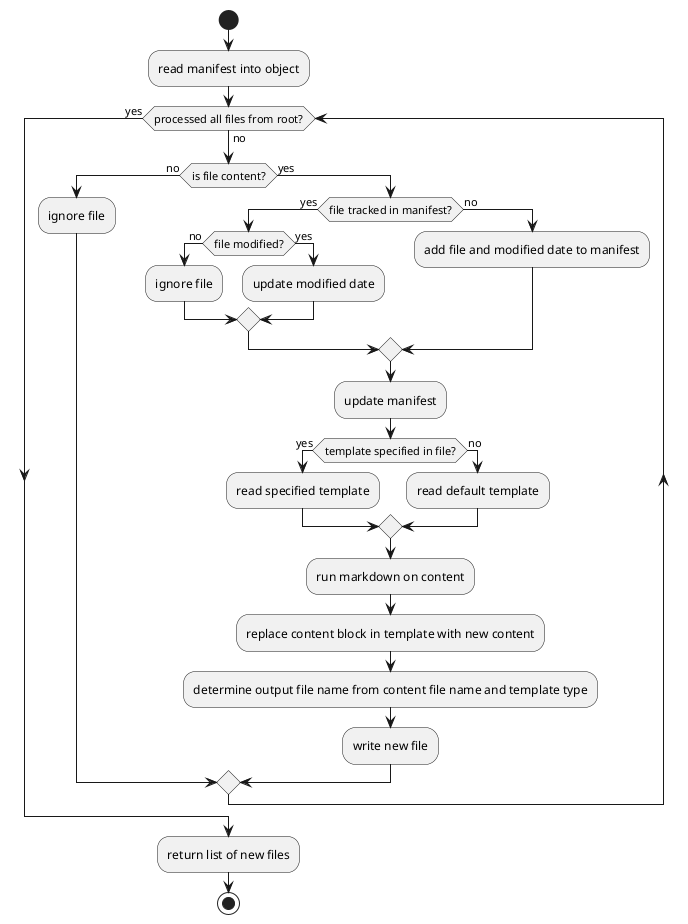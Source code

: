 'Main Flow'
@startuml
start
:read manifest into object;
while (processed all files from root?) is (no)
  if (is file content?) then (no)
    :ignore file;
  else (yes)
    if (file tracked in manifest?) then (yes)
      if (file modified?) then (no)
        :ignore file;
      else (yes)
        :update modified date;
      endif
    else (no)
      :add file and modified date to manifest;
    endif
        :update manifest;
        if (template specified in file?) then (yes)
          :read specified template;
        else (no)
          :read default template;
        endif
        :run markdown on content;
        :replace content block in template with new content;
        :determine output file name from content file name and template type;
        :write new file;
    endif
endwhile (yes)
:return list of new files;
stop
@enduml